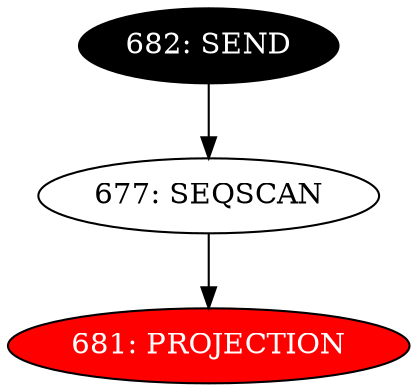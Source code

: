 digraph name {
677 [label="677: SEQSCAN" ];
677 -> 681;
681 [label="681: PROJECTION" fontcolor="white" style="filled" fillcolor="red"];
682 [label="682: SEND" fontcolor="white" style="filled" fillcolor="black"];
682 -> 677;

}

